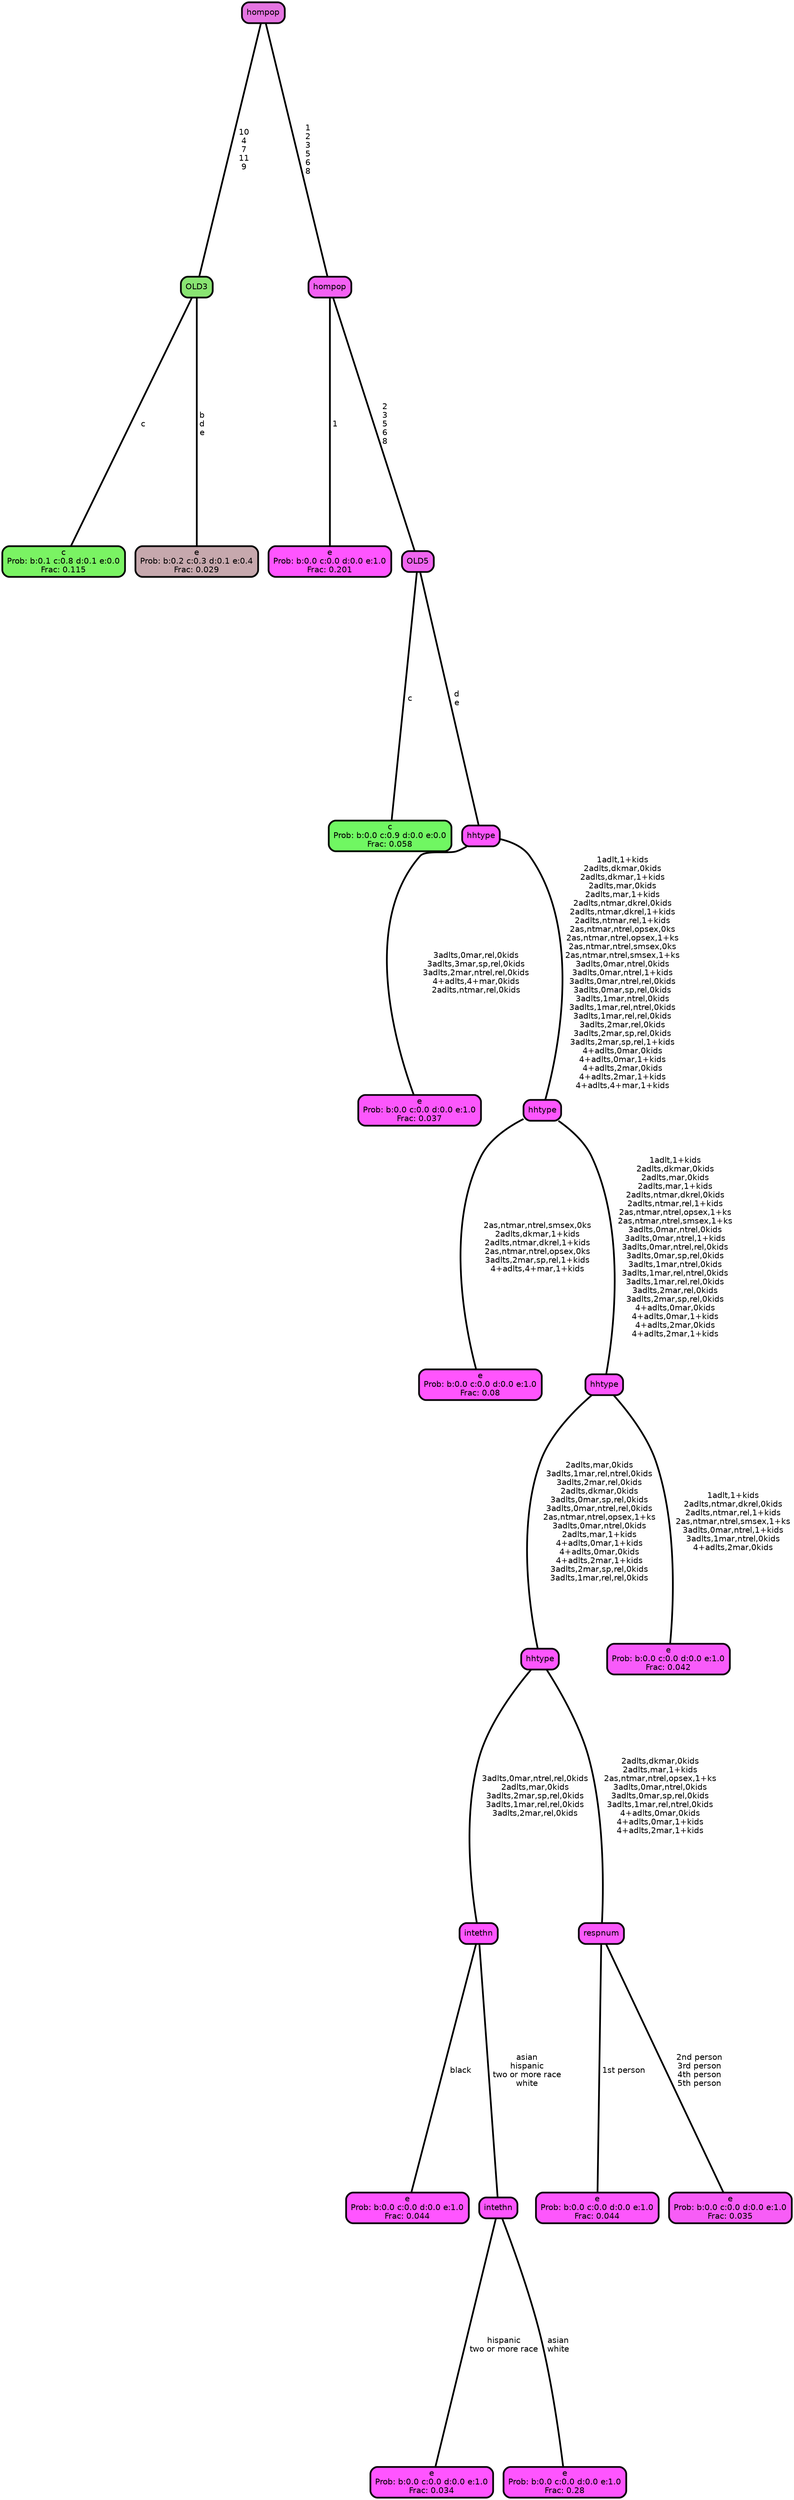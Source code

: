 graph Tree {
node [shape=box, style="filled, rounded",color="black",penwidth="3",fontcolor="black",                 fontname=helvetica] ;
graph [ranksep="0 equally", splines=straight,                 bgcolor=transparent, dpi=200] ;
edge [fontname=helvetica, color=black] ;
0 [label="c
Prob: b:0.1 c:0.8 d:0.1 e:0.0
Frac: 0.115", fillcolor="#7af363"] ;
1 [label="OLD3", fillcolor="#89e472"] ;
2 [label="e
Prob: b:0.2 c:0.3 d:0.1 e:0.4
Frac: 0.029", fillcolor="#c6a8ad"] ;
3 [label="hompop", fillcolor="#e474e0"] ;
4 [label="e
Prob: b:0.0 c:0.0 d:0.0 e:1.0
Frac: 0.201", fillcolor="#ff55ff"] ;
5 [label="hompop", fillcolor="#f461f3"] ;
6 [label="c
Prob: b:0.0 c:0.9 d:0.0 e:0.0
Frac: 0.058", fillcolor="#70f762"] ;
7 [label="OLD5", fillcolor="#f065ef"] ;
8 [label="e
Prob: b:0.0 c:0.0 d:0.0 e:1.0
Frac: 0.037", fillcolor="#fc57fc"] ;
9 [label="hhtype", fillcolor="#fd56fd"] ;
10 [label="e
Prob: b:0.0 c:0.0 d:0.0 e:1.0
Frac: 0.08", fillcolor="#ff55fd"] ;
11 [label="hhtype", fillcolor="#fd56fd"] ;
12 [label="e
Prob: b:0.0 c:0.0 d:0.0 e:1.0
Frac: 0.044", fillcolor="#ff55ff"] ;
13 [label="intethn", fillcolor="#fe55fe"] ;
14 [label="e
Prob: b:0.0 c:0.0 d:0.0 e:1.0
Frac: 0.034", fillcolor="#ff55ff"] ;
15 [label="intethn", fillcolor="#fe55fe"] ;
16 [label="e
Prob: b:0.0 c:0.0 d:0.0 e:1.0
Frac: 0.28", fillcolor="#fe55fe"] ;
17 [label="hhtype", fillcolor="#fd56fd"] ;
18 [label="e
Prob: b:0.0 c:0.0 d:0.0 e:1.0
Frac: 0.044", fillcolor="#fd57fc"] ;
19 [label="respnum", fillcolor="#fa59fa"] ;
20 [label="e
Prob: b:0.0 c:0.0 d:0.0 e:1.0
Frac: 0.035", fillcolor="#f75df6"] ;
21 [label="hhtype", fillcolor="#fd56fd"] ;
22 [label="e
Prob: b:0.0 c:0.0 d:0.0 e:1.0
Frac: 0.042", fillcolor="#f85bfa"] ;
1 -- 0 [label=" c",penwidth=3] ;
1 -- 2 [label=" b\n d\n e",penwidth=3] ;
3 -- 1 [label=" 10\n 4\n 7\n 11\n 9",penwidth=3] ;
3 -- 5 [label=" 1\n 2\n 3\n 5\n 6\n 8",penwidth=3] ;
5 -- 4 [label=" 1",penwidth=3] ;
5 -- 7 [label=" 2\n 3\n 5\n 6\n 8",penwidth=3] ;
7 -- 6 [label=" c",penwidth=3] ;
7 -- 9 [label=" d\n e",penwidth=3] ;
9 -- 8 [label=" 3adlts,0mar,rel,0kids\n 3adlts,3mar,sp,rel,0kids\n 3adlts,2mar,ntrel,rel,0kids\n 4+adlts,4+mar,0kids\n 2adlts,ntmar,rel,0kids",penwidth=3] ;
9 -- 11 [label=" 1adlt,1+kids\n 2adlts,dkmar,0kids\n 2adlts,dkmar,1+kids\n 2adlts,mar,0kids\n 2adlts,mar,1+kids\n 2adlts,ntmar,dkrel,0kids\n 2adlts,ntmar,dkrel,1+kids\n 2adlts,ntmar,rel,1+kids\n 2as,ntmar,ntrel,opsex,0ks\n 2as,ntmar,ntrel,opsex,1+ks\n 2as,ntmar,ntrel,smsex,0ks\n 2as,ntmar,ntrel,smsex,1+ks\n 3adlts,0mar,ntrel,0kids\n 3adlts,0mar,ntrel,1+kids\n 3adlts,0mar,ntrel,rel,0kids\n 3adlts,0mar,sp,rel,0kids\n 3adlts,1mar,ntrel,0kids\n 3adlts,1mar,rel,ntrel,0kids\n 3adlts,1mar,rel,rel,0kids\n 3adlts,2mar,rel,0kids\n 3adlts,2mar,sp,rel,0kids\n 3adlts,2mar,sp,rel,1+kids\n 4+adlts,0mar,0kids\n 4+adlts,0mar,1+kids\n 4+adlts,2mar,0kids\n 4+adlts,2mar,1+kids\n 4+adlts,4+mar,1+kids",penwidth=3] ;
11 -- 10 [label=" 2as,ntmar,ntrel,smsex,0ks\n 2adlts,dkmar,1+kids\n 2adlts,ntmar,dkrel,1+kids\n 2as,ntmar,ntrel,opsex,0ks\n 3adlts,2mar,sp,rel,1+kids\n 4+adlts,4+mar,1+kids",penwidth=3] ;
11 -- 21 [label=" 1adlt,1+kids\n 2adlts,dkmar,0kids\n 2adlts,mar,0kids\n 2adlts,mar,1+kids\n 2adlts,ntmar,dkrel,0kids\n 2adlts,ntmar,rel,1+kids\n 2as,ntmar,ntrel,opsex,1+ks\n 2as,ntmar,ntrel,smsex,1+ks\n 3adlts,0mar,ntrel,0kids\n 3adlts,0mar,ntrel,1+kids\n 3adlts,0mar,ntrel,rel,0kids\n 3adlts,0mar,sp,rel,0kids\n 3adlts,1mar,ntrel,0kids\n 3adlts,1mar,rel,ntrel,0kids\n 3adlts,1mar,rel,rel,0kids\n 3adlts,2mar,rel,0kids\n 3adlts,2mar,sp,rel,0kids\n 4+adlts,0mar,0kids\n 4+adlts,0mar,1+kids\n 4+adlts,2mar,0kids\n 4+adlts,2mar,1+kids",penwidth=3] ;
13 -- 12 [label=" black",penwidth=3] ;
13 -- 15 [label=" asian\n hispanic\n two or more race\n white",penwidth=3] ;
15 -- 14 [label=" hispanic\n two or more race",penwidth=3] ;
15 -- 16 [label=" asian\n white",penwidth=3] ;
17 -- 13 [label=" 3adlts,0mar,ntrel,rel,0kids\n 2adlts,mar,0kids\n 3adlts,2mar,sp,rel,0kids\n 3adlts,1mar,rel,rel,0kids\n 3adlts,2mar,rel,0kids",penwidth=3] ;
17 -- 19 [label=" 2adlts,dkmar,0kids\n 2adlts,mar,1+kids\n 2as,ntmar,ntrel,opsex,1+ks\n 3adlts,0mar,ntrel,0kids\n 3adlts,0mar,sp,rel,0kids\n 3adlts,1mar,rel,ntrel,0kids\n 4+adlts,0mar,0kids\n 4+adlts,0mar,1+kids\n 4+adlts,2mar,1+kids",penwidth=3] ;
19 -- 18 [label=" 1st person",penwidth=3] ;
19 -- 20 [label=" 2nd person\n 3rd person\n 4th person\n 5th person",penwidth=3] ;
21 -- 17 [label=" 2adlts,mar,0kids\n 3adlts,1mar,rel,ntrel,0kids\n 3adlts,2mar,rel,0kids\n 2adlts,dkmar,0kids\n 3adlts,0mar,sp,rel,0kids\n 3adlts,0mar,ntrel,rel,0kids\n 2as,ntmar,ntrel,opsex,1+ks\n 3adlts,0mar,ntrel,0kids\n 2adlts,mar,1+kids\n 4+adlts,0mar,1+kids\n 4+adlts,0mar,0kids\n 4+adlts,2mar,1+kids\n 3adlts,2mar,sp,rel,0kids\n 3adlts,1mar,rel,rel,0kids",penwidth=3] ;
21 -- 22 [label=" 1adlt,1+kids\n 2adlts,ntmar,dkrel,0kids\n 2adlts,ntmar,rel,1+kids\n 2as,ntmar,ntrel,smsex,1+ks\n 3adlts,0mar,ntrel,1+kids\n 3adlts,1mar,ntrel,0kids\n 4+adlts,2mar,0kids",penwidth=3] ;
{rank = same;}}